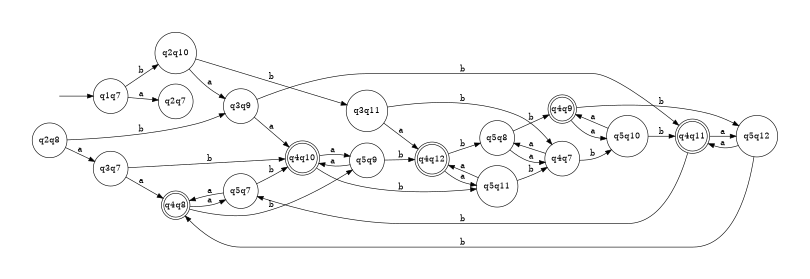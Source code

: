 digraph {
	rankdir=LR;
	margin=0.2;
	size=5;
	node [margin=0.06 shape=circle];
	q4q8,q4q9,q4q10,q4q11,q4q12[margin=0 shape=doublecircle];
	" "[color=white width=0];
	" " -> q1q7;
	q1q7 -> q2q7 [label="a"];
	q1q7 -> q2q10 [label="b"];
	q2q8 -> q3q7 [label="a"];
	q2q8 -> q3q9 [label="b"];
	q2q10 -> q3q9 [label="a"];
	q2q10 -> q3q11 [label="b"];
	q3q7 -> q4q8 [label="a"];
	q3q7 -> q4q10 [label="b"];
	q3q9 -> q4q10 [label="a"];
	q3q9 -> q4q11 [label="b"];
	q3q11 -> q4q12 [label="a"];
	q3q11 -> q4q7 [label="b"];
	q4q7 -> q5q8 [label="a"];
	q4q7 -> q5q10 [label="b"];
	q4q8 -> q5q7 [label="a"];
	q4q8 -> q5q9 [label="b"];
	q4q9 -> q5q10 [label="a"];
	q4q9 -> q5q12 [label="b"];
	q4q10 -> q5q9 [label="a"];
	q4q10 -> q5q11 [label="b"];
	q4q11 -> q5q12 [label="a"];
	q4q11 -> q5q7 [label="b"];
	q4q12 -> q5q11 [label="a"];
	q4q12 -> q5q8 [label="b"];
	q5q7 -> q4q8 [label="a"];
	q5q7 -> q4q10 [label="b"];
	q5q8 -> q4q7 [label="a"];
	q5q8 -> q4q9 [label="b"];
	q5q9 -> q4q10 [label="a"];
	q5q9 -> q4q12 [label="b"];
	q5q10 -> q4q9 [label="a"];
	q5q10 -> q4q11 [label="b"];
	q5q11 -> q4q12 [label="a"];
	q5q11 -> q4q7 [label="b"];
	q5q12 -> q4q11 [label="a"];
	q5q12 -> q4q8 [label="b"];
	
}
